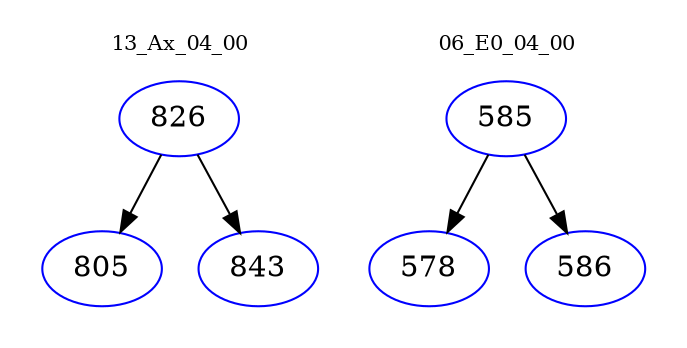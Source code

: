 digraph{
subgraph cluster_0 {
color = white
label = "13_Ax_04_00";
fontsize=10;
T0_826 [label="826", color="blue"]
T0_826 -> T0_805 [color="black"]
T0_805 [label="805", color="blue"]
T0_826 -> T0_843 [color="black"]
T0_843 [label="843", color="blue"]
}
subgraph cluster_1 {
color = white
label = "06_E0_04_00";
fontsize=10;
T1_585 [label="585", color="blue"]
T1_585 -> T1_578 [color="black"]
T1_578 [label="578", color="blue"]
T1_585 -> T1_586 [color="black"]
T1_586 [label="586", color="blue"]
}
}
